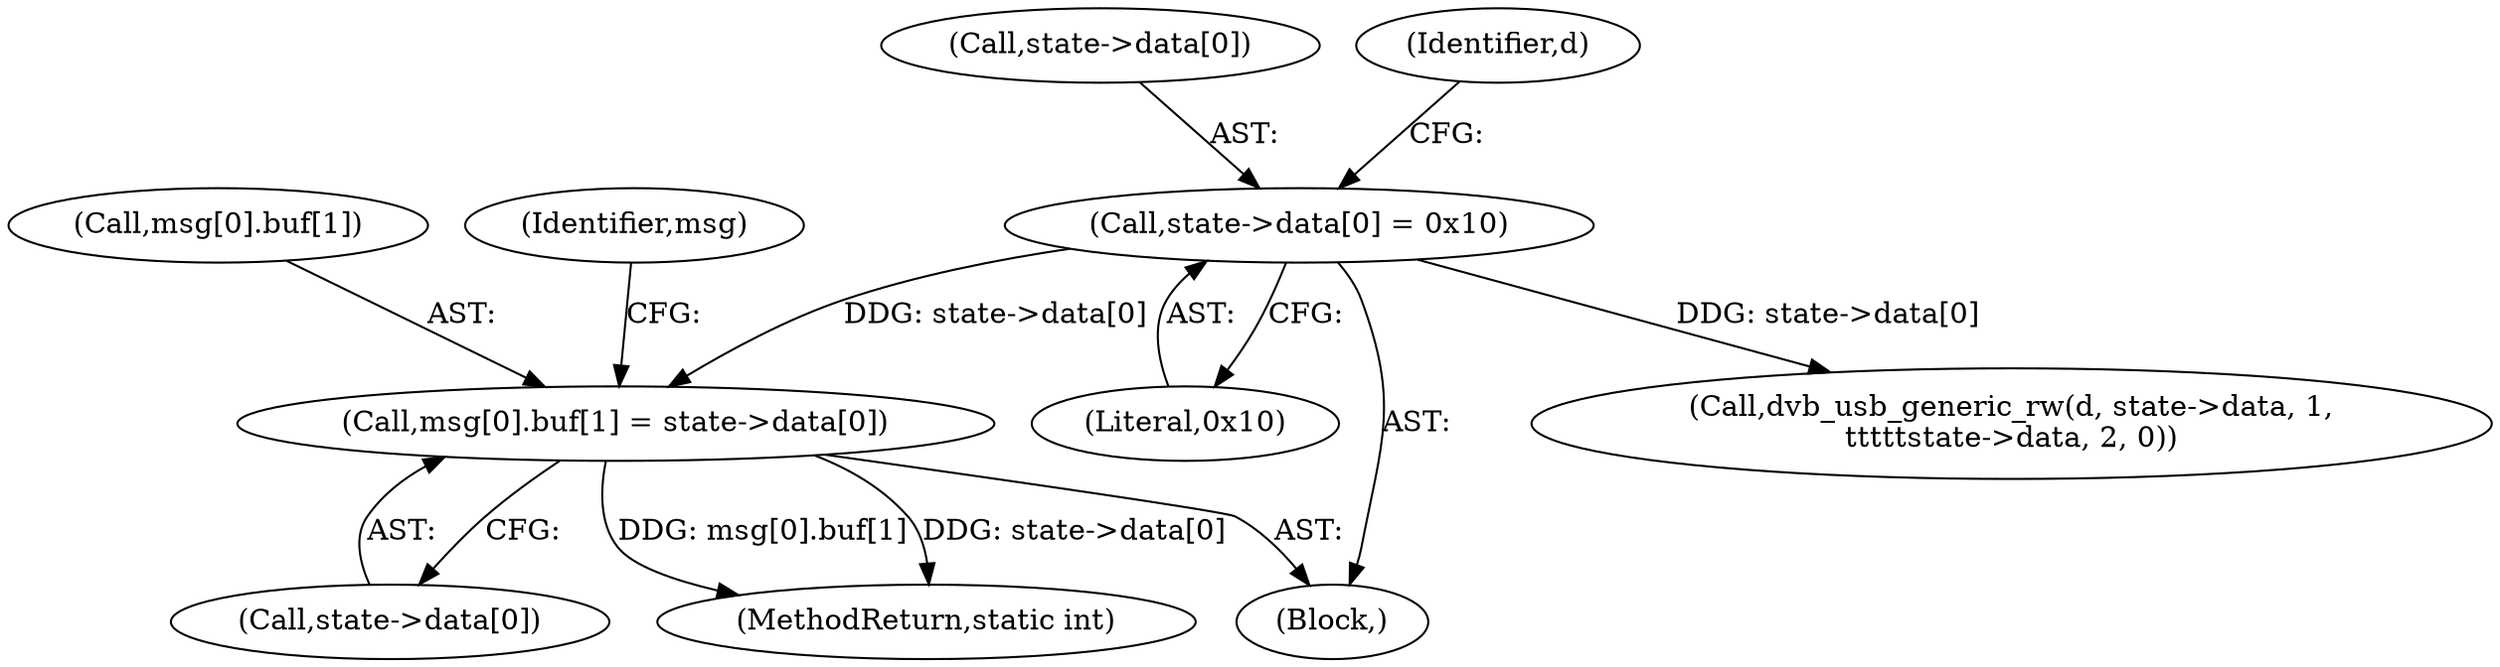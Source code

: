 digraph "0_linux_606142af57dad981b78707234cfbd15f9f7b7125_1@array" {
"1000234" [label="(Call,msg[0].buf[1] = state->data[0])"];
"1000211" [label="(Call,state->data[0] = 0x10)"];
"1000212" [label="(Call,state->data[0])"];
"1000162" [label="(Block,)"];
"1000242" [label="(Call,state->data[0])"];
"1000211" [label="(Call,state->data[0] = 0x10)"];
"1000451" [label="(MethodReturn,static int)"];
"1000251" [label="(Identifier,msg)"];
"1000221" [label="(Identifier,d)"];
"1000235" [label="(Call,msg[0].buf[1])"];
"1000220" [label="(Call,dvb_usb_generic_rw(d, state->data, 1,\n\t\t\t\t\tstate->data, 2, 0))"];
"1000234" [label="(Call,msg[0].buf[1] = state->data[0])"];
"1000217" [label="(Literal,0x10)"];
"1000234" -> "1000162"  [label="AST: "];
"1000234" -> "1000242"  [label="CFG: "];
"1000235" -> "1000234"  [label="AST: "];
"1000242" -> "1000234"  [label="AST: "];
"1000251" -> "1000234"  [label="CFG: "];
"1000234" -> "1000451"  [label="DDG: msg[0].buf[1]"];
"1000234" -> "1000451"  [label="DDG: state->data[0]"];
"1000211" -> "1000234"  [label="DDG: state->data[0]"];
"1000211" -> "1000162"  [label="AST: "];
"1000211" -> "1000217"  [label="CFG: "];
"1000212" -> "1000211"  [label="AST: "];
"1000217" -> "1000211"  [label="AST: "];
"1000221" -> "1000211"  [label="CFG: "];
"1000211" -> "1000220"  [label="DDG: state->data[0]"];
}
